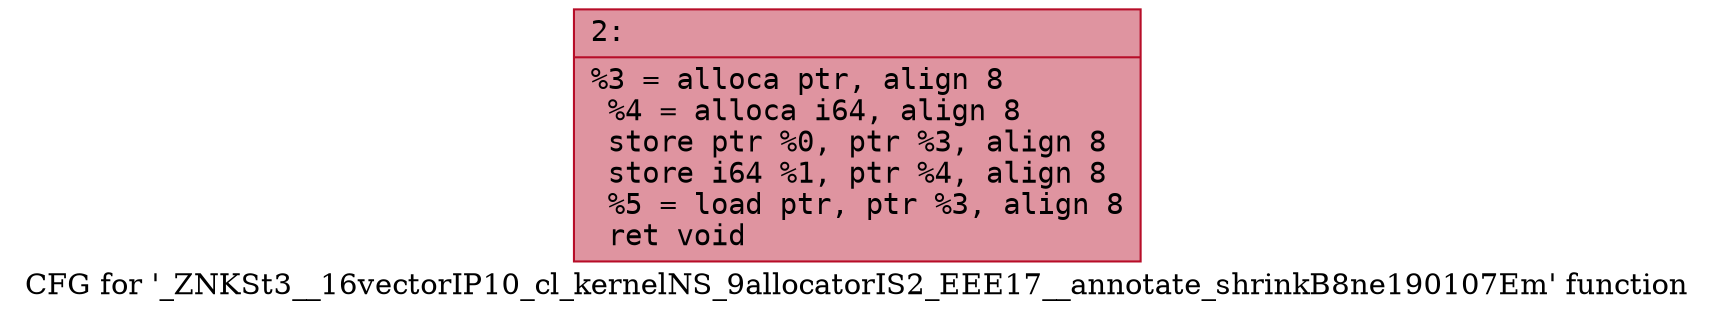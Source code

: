 digraph "CFG for '_ZNKSt3__16vectorIP10_cl_kernelNS_9allocatorIS2_EEE17__annotate_shrinkB8ne190107Em' function" {
	label="CFG for '_ZNKSt3__16vectorIP10_cl_kernelNS_9allocatorIS2_EEE17__annotate_shrinkB8ne190107Em' function";

	Node0x600000d3f390 [shape=record,color="#b70d28ff", style=filled, fillcolor="#b70d2870" fontname="Courier",label="{2:\l|  %3 = alloca ptr, align 8\l  %4 = alloca i64, align 8\l  store ptr %0, ptr %3, align 8\l  store i64 %1, ptr %4, align 8\l  %5 = load ptr, ptr %3, align 8\l  ret void\l}"];
}
